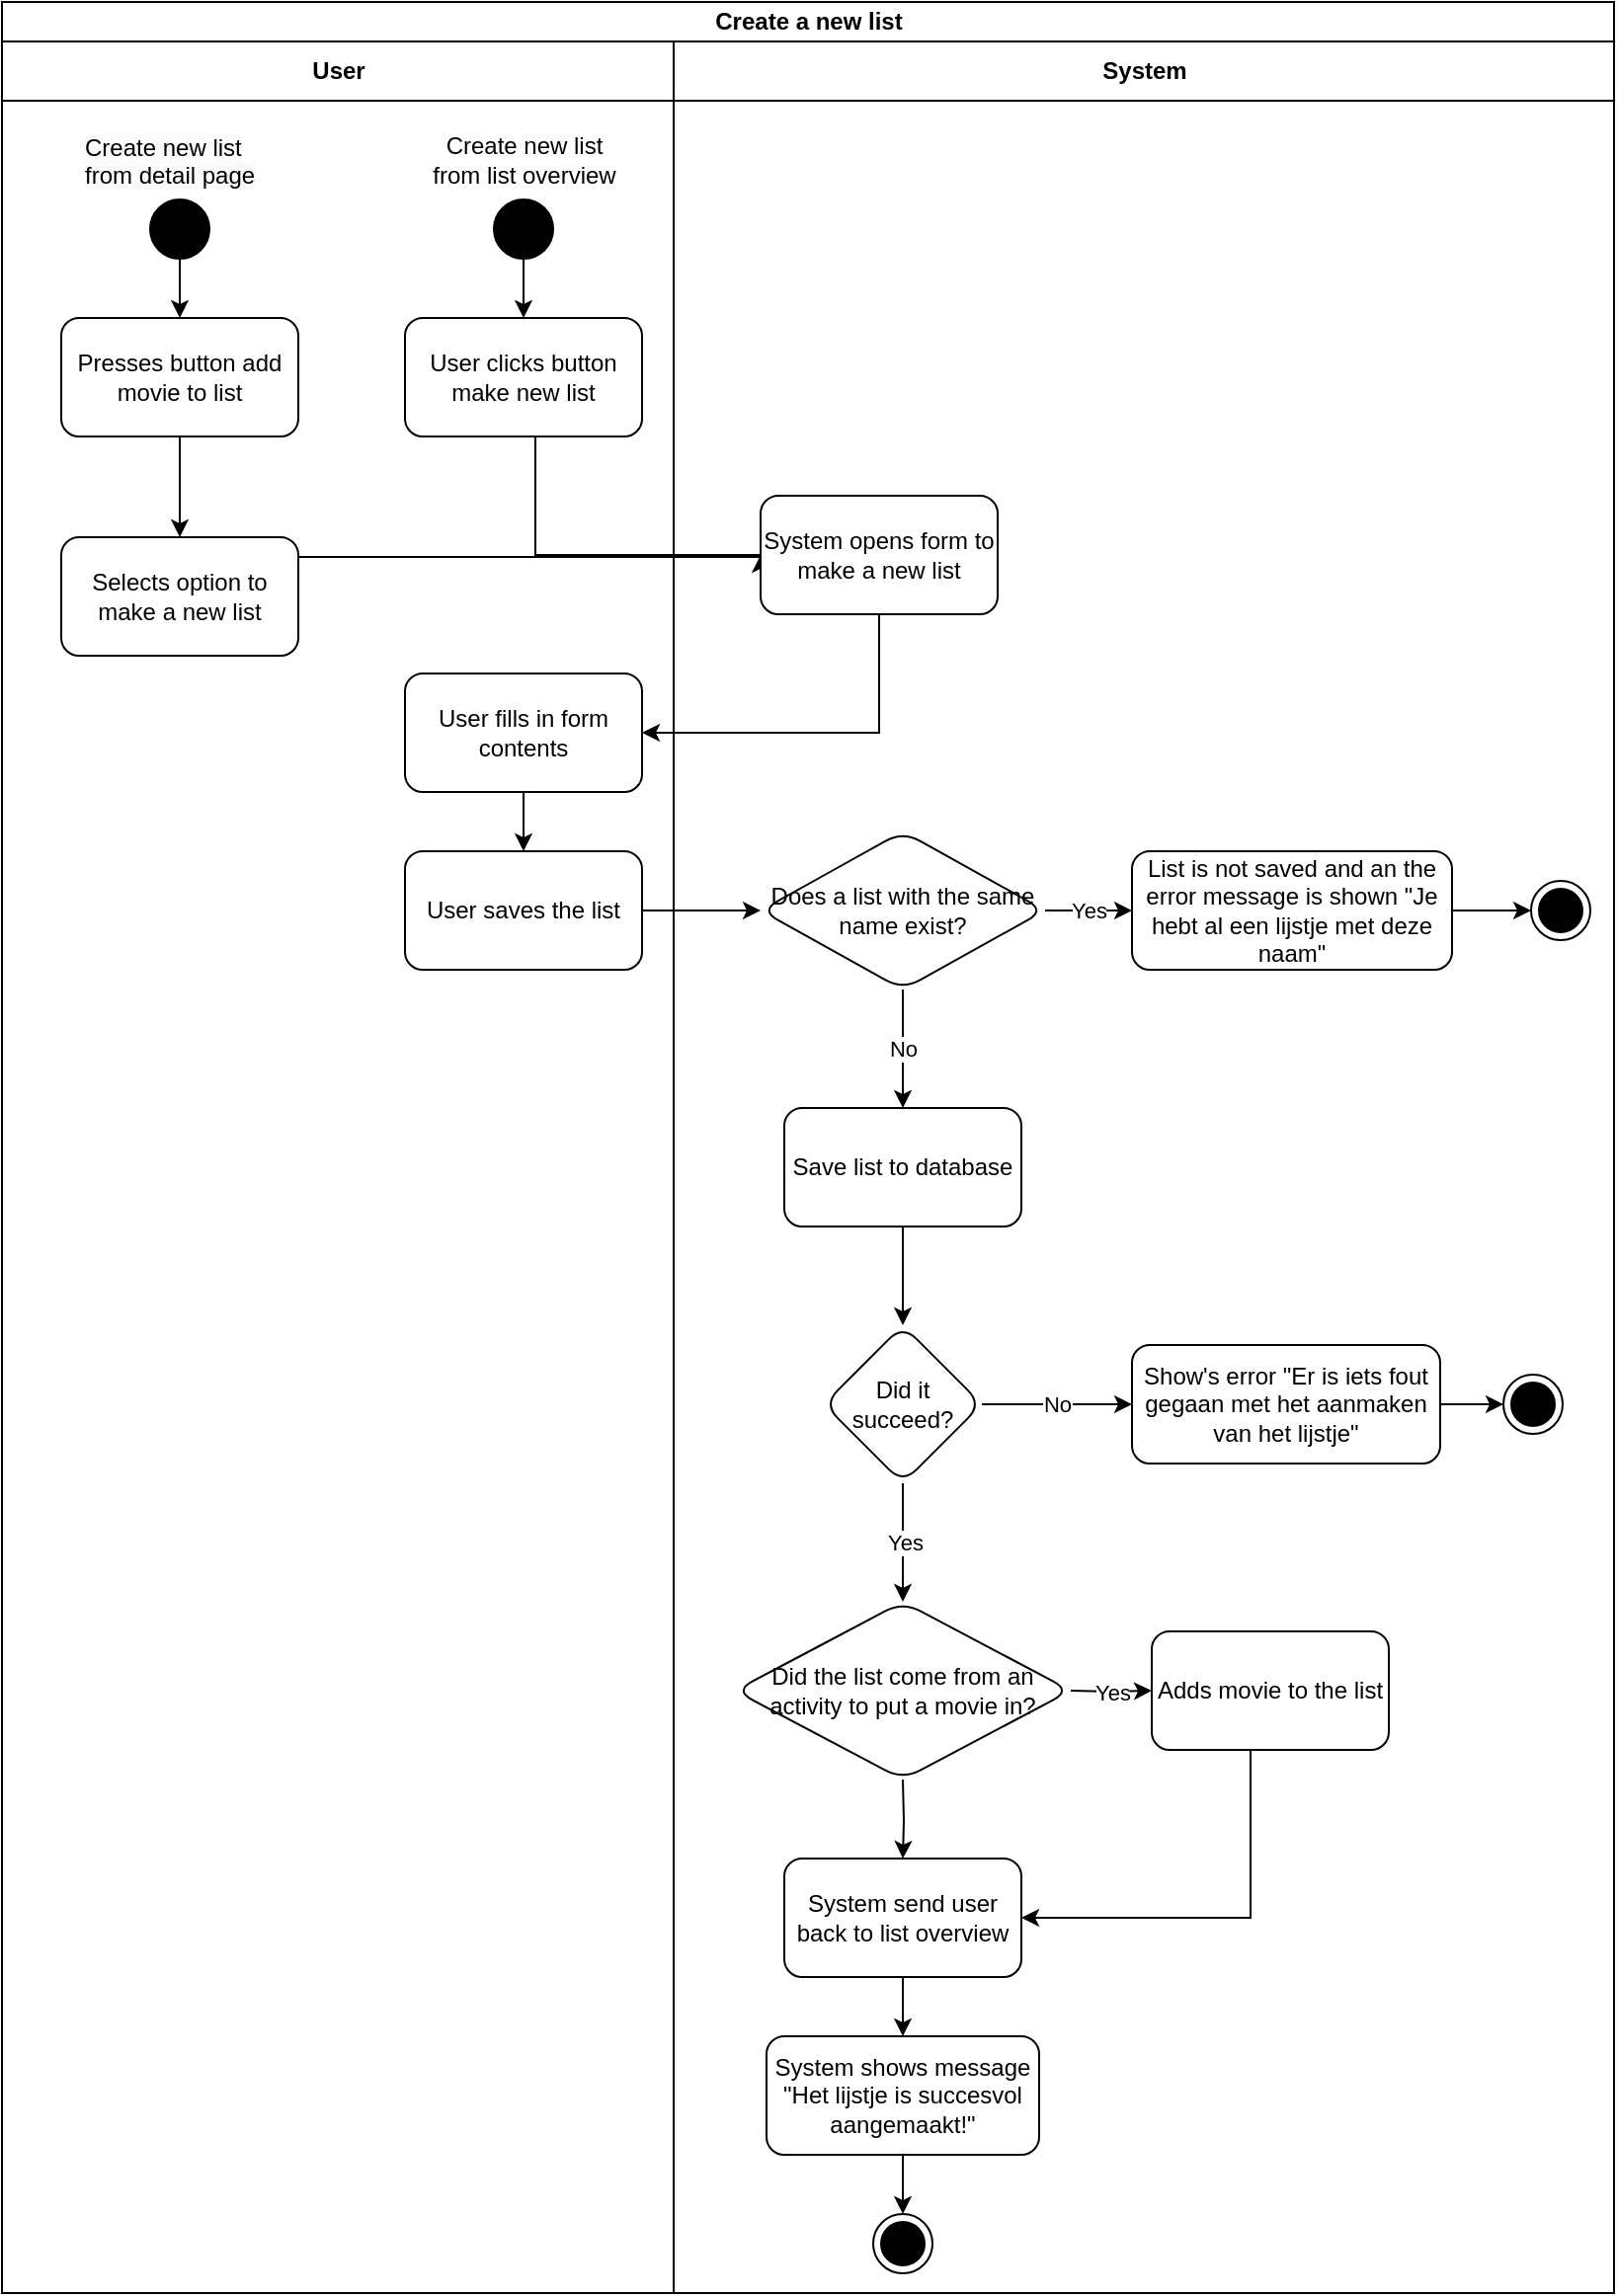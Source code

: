 <mxfile version="20.8.10" type="device"><diagram name="Page-1" id="88FNzlH7hVorsuXvuh3l"><mxGraphModel dx="171" dy="702" grid="1" gridSize="10" guides="1" tooltips="1" connect="1" arrows="1" fold="1" page="1" pageScale="1" pageWidth="827" pageHeight="1169" math="0" shadow="0"><root><mxCell id="0"/><mxCell id="1" parent="0"/><mxCell id="Pp-YgOYDnKA3dIyHWytQ-15" value="Create a new list" style="swimlane;childLayout=stackLayout;resizeParent=1;resizeParentMax=0;startSize=20;html=1;" parent="1" vertex="1"><mxGeometry x="930" y="40" width="816" height="1160" as="geometry"/></mxCell><mxCell id="BjIOUszgqPvBr5kn-ywb-36" value="" style="edgeStyle=orthogonalEdgeStyle;rounded=0;orthogonalLoop=1;jettySize=auto;html=1;entryX=0;entryY=0.5;entryDx=0;entryDy=0;" parent="Pp-YgOYDnKA3dIyHWytQ-15" source="BjIOUszgqPvBr5kn-ywb-31" target="BjIOUszgqPvBr5kn-ywb-3" edge="1"><mxGeometry relative="1" as="geometry"><Array as="points"><mxPoint x="384" y="281"/></Array></mxGeometry></mxCell><mxCell id="Pp-YgOYDnKA3dIyHWytQ-16" value="User" style="swimlane;startSize=30;html=1;" parent="Pp-YgOYDnKA3dIyHWytQ-15" vertex="1"><mxGeometry y="20" width="340" height="1140" as="geometry"/></mxCell><mxCell id="BjIOUszgqPvBr5kn-ywb-1" value="User clicks button make new list" style="rounded=1;whiteSpace=wrap;html=1;" parent="Pp-YgOYDnKA3dIyHWytQ-16" vertex="1"><mxGeometry x="204.0" y="140" width="120" height="60" as="geometry"/></mxCell><mxCell id="BjIOUszgqPvBr5kn-ywb-2" value="&lt;span style=&quot;color: rgb(0, 0, 0); font-family: Helvetica; font-size: 12px; font-style: normal; font-variant-ligatures: normal; font-variant-caps: normal; font-weight: 400; letter-spacing: normal; orphans: 2; text-align: center; text-indent: 0px; text-transform: none; widows: 2; word-spacing: 0px; -webkit-text-stroke-width: 0px; background-color: rgb(251, 251, 251); text-decoration-thickness: initial; text-decoration-style: initial; text-decoration-color: initial; float: none; display: inline !important;&quot;&gt;Create new list from detail page&lt;/span&gt;" style="text;whiteSpace=wrap;html=1;" parent="Pp-YgOYDnKA3dIyHWytQ-16" vertex="1"><mxGeometry x="40.0" y="40" width="100" height="40" as="geometry"/></mxCell><mxCell id="BjIOUszgqPvBr5kn-ywb-24" value="" style="edgeStyle=orthogonalEdgeStyle;rounded=0;orthogonalLoop=1;jettySize=auto;html=1;" parent="Pp-YgOYDnKA3dIyHWytQ-16" source="BjIOUszgqPvBr5kn-ywb-23" target="BjIOUszgqPvBr5kn-ywb-1" edge="1"><mxGeometry relative="1" as="geometry"/></mxCell><mxCell id="BjIOUszgqPvBr5kn-ywb-23" value="" style="ellipse;fillColor=strokeColor;" parent="Pp-YgOYDnKA3dIyHWytQ-16" vertex="1"><mxGeometry x="249.0" y="80" width="30" height="30" as="geometry"/></mxCell><mxCell id="BjIOUszgqPvBr5kn-ywb-25" value="Create new list &lt;br&gt;from list overview" style="text;html=1;align=center;verticalAlign=middle;resizable=0;points=[];autosize=1;strokeColor=none;fillColor=none;" parent="Pp-YgOYDnKA3dIyHWytQ-16" vertex="1"><mxGeometry x="204.0" y="40" width="120" height="40" as="geometry"/></mxCell><mxCell id="BjIOUszgqPvBr5kn-ywb-26" value="" style="ellipse;fillColor=strokeColor;" parent="Pp-YgOYDnKA3dIyHWytQ-16" vertex="1"><mxGeometry x="75.0" y="80" width="30" height="30" as="geometry"/></mxCell><mxCell id="BjIOUszgqPvBr5kn-ywb-29" value="Presses button add movie to list" style="rounded=1;whiteSpace=wrap;html=1;" parent="Pp-YgOYDnKA3dIyHWytQ-16" vertex="1"><mxGeometry x="30.0" y="140" width="120" height="60" as="geometry"/></mxCell><mxCell id="BjIOUszgqPvBr5kn-ywb-30" value="" style="edgeStyle=orthogonalEdgeStyle;rounded=0;orthogonalLoop=1;jettySize=auto;html=1;" parent="Pp-YgOYDnKA3dIyHWytQ-16" source="BjIOUszgqPvBr5kn-ywb-26" target="BjIOUszgqPvBr5kn-ywb-29" edge="1"><mxGeometry relative="1" as="geometry"/></mxCell><mxCell id="BjIOUszgqPvBr5kn-ywb-31" value="Selects option to make a new list" style="whiteSpace=wrap;html=1;rounded=1;" parent="Pp-YgOYDnKA3dIyHWytQ-16" vertex="1"><mxGeometry x="30.0" y="251" width="120" height="60" as="geometry"/></mxCell><mxCell id="BjIOUszgqPvBr5kn-ywb-32" value="" style="edgeStyle=orthogonalEdgeStyle;rounded=0;orthogonalLoop=1;jettySize=auto;html=1;entryX=0.5;entryY=0;entryDx=0;entryDy=0;" parent="Pp-YgOYDnKA3dIyHWytQ-16" source="BjIOUszgqPvBr5kn-ywb-29" target="BjIOUszgqPvBr5kn-ywb-31" edge="1"><mxGeometry relative="1" as="geometry"/></mxCell><mxCell id="BjIOUszgqPvBr5kn-ywb-5" value="User fills in form contents" style="whiteSpace=wrap;html=1;rounded=1;" parent="Pp-YgOYDnKA3dIyHWytQ-16" vertex="1"><mxGeometry x="204" y="320" width="120" height="60" as="geometry"/></mxCell><mxCell id="BjIOUszgqPvBr5kn-ywb-7" value="User saves the list" style="whiteSpace=wrap;html=1;rounded=1;" parent="Pp-YgOYDnKA3dIyHWytQ-16" vertex="1"><mxGeometry x="204" y="410" width="120" height="60" as="geometry"/></mxCell><mxCell id="BjIOUszgqPvBr5kn-ywb-8" value="" style="edgeStyle=orthogonalEdgeStyle;rounded=0;orthogonalLoop=1;jettySize=auto;html=1;" parent="Pp-YgOYDnKA3dIyHWytQ-16" source="BjIOUszgqPvBr5kn-ywb-5" target="BjIOUszgqPvBr5kn-ywb-7" edge="1"><mxGeometry relative="1" as="geometry"/></mxCell><mxCell id="Pp-YgOYDnKA3dIyHWytQ-17" value="System" style="swimlane;startSize=30;html=1;" parent="Pp-YgOYDnKA3dIyHWytQ-15" vertex="1"><mxGeometry x="340" y="20" width="476" height="1140" as="geometry"/></mxCell><mxCell id="BjIOUszgqPvBr5kn-ywb-3" value="System opens form to make a new list" style="whiteSpace=wrap;html=1;rounded=1;" parent="Pp-YgOYDnKA3dIyHWytQ-17" vertex="1"><mxGeometry x="44" y="230" width="120" height="60" as="geometry"/></mxCell><mxCell id="BjIOUszgqPvBr5kn-ywb-9" value="Does a list with the same name exist?" style="rhombus;whiteSpace=wrap;html=1;rounded=1;" parent="Pp-YgOYDnKA3dIyHWytQ-17" vertex="1"><mxGeometry x="44" y="400" width="144" height="80" as="geometry"/></mxCell><mxCell id="BjIOUszgqPvBr5kn-ywb-11" value="List is not saved and an the error message is shown &quot;Je hebt al een lijstje met deze naam&quot;" style="whiteSpace=wrap;html=1;rounded=1;" parent="Pp-YgOYDnKA3dIyHWytQ-17" vertex="1"><mxGeometry x="232" y="410" width="162" height="60" as="geometry"/></mxCell><mxCell id="BjIOUszgqPvBr5kn-ywb-12" value="Yes" style="edgeStyle=orthogonalEdgeStyle;rounded=0;orthogonalLoop=1;jettySize=auto;html=1;" parent="Pp-YgOYDnKA3dIyHWytQ-17" source="BjIOUszgqPvBr5kn-ywb-9" target="BjIOUszgqPvBr5kn-ywb-11" edge="1"><mxGeometry relative="1" as="geometry"/></mxCell><mxCell id="BjIOUszgqPvBr5kn-ywb-15" value="System send user back to list overview" style="whiteSpace=wrap;html=1;rounded=1;" parent="Pp-YgOYDnKA3dIyHWytQ-17" vertex="1"><mxGeometry x="56" y="920" width="120" height="60" as="geometry"/></mxCell><mxCell id="BjIOUszgqPvBr5kn-ywb-17" value="System shows message &quot;Het lijstje is succesvol aangemaakt!&quot;" style="whiteSpace=wrap;html=1;rounded=1;" parent="Pp-YgOYDnKA3dIyHWytQ-17" vertex="1"><mxGeometry x="47" y="1010" width="138" height="60" as="geometry"/></mxCell><mxCell id="BjIOUszgqPvBr5kn-ywb-18" value="" style="edgeStyle=orthogonalEdgeStyle;rounded=0;orthogonalLoop=1;jettySize=auto;html=1;" parent="Pp-YgOYDnKA3dIyHWytQ-17" source="BjIOUszgqPvBr5kn-ywb-15" target="BjIOUszgqPvBr5kn-ywb-17" edge="1"><mxGeometry relative="1" as="geometry"/></mxCell><mxCell id="BjIOUszgqPvBr5kn-ywb-19" value="" style="ellipse;html=1;shape=endState;fillColor=strokeColor;" parent="Pp-YgOYDnKA3dIyHWytQ-17" vertex="1"><mxGeometry x="434" y="425" width="30" height="30" as="geometry"/></mxCell><mxCell id="BjIOUszgqPvBr5kn-ywb-20" value="" style="edgeStyle=orthogonalEdgeStyle;rounded=0;orthogonalLoop=1;jettySize=auto;html=1;" parent="Pp-YgOYDnKA3dIyHWytQ-17" source="BjIOUszgqPvBr5kn-ywb-11" target="BjIOUszgqPvBr5kn-ywb-19" edge="1"><mxGeometry relative="1" as="geometry"/></mxCell><mxCell id="BjIOUszgqPvBr5kn-ywb-21" value="" style="ellipse;html=1;shape=endState;fillColor=strokeColor;" parent="Pp-YgOYDnKA3dIyHWytQ-17" vertex="1"><mxGeometry x="101" y="1100" width="30" height="30" as="geometry"/></mxCell><mxCell id="BjIOUszgqPvBr5kn-ywb-22" value="" style="edgeStyle=orthogonalEdgeStyle;rounded=0;orthogonalLoop=1;jettySize=auto;html=1;" parent="Pp-YgOYDnKA3dIyHWytQ-17" source="BjIOUszgqPvBr5kn-ywb-17" target="BjIOUszgqPvBr5kn-ywb-21" edge="1"><mxGeometry relative="1" as="geometry"/></mxCell><mxCell id="BjIOUszgqPvBr5kn-ywb-45" value="" style="edgeStyle=orthogonalEdgeStyle;rounded=0;orthogonalLoop=1;jettySize=auto;html=1;" parent="Pp-YgOYDnKA3dIyHWytQ-17" target="BjIOUszgqPvBr5kn-ywb-15" edge="1"><mxGeometry relative="1" as="geometry"><mxPoint x="116" y="880" as="sourcePoint"/></mxGeometry></mxCell><mxCell id="BjIOUszgqPvBr5kn-ywb-37" value="Did the list come from an activity to put a movie in?" style="rhombus;whiteSpace=wrap;html=1;rounded=1;" parent="Pp-YgOYDnKA3dIyHWytQ-17" vertex="1"><mxGeometry x="31" y="790" width="170" height="90" as="geometry"/></mxCell><mxCell id="BjIOUszgqPvBr5kn-ywb-39" value="Save list to database" style="whiteSpace=wrap;html=1;rounded=1;" parent="Pp-YgOYDnKA3dIyHWytQ-17" vertex="1"><mxGeometry x="56" y="540" width="120" height="60" as="geometry"/></mxCell><mxCell id="BjIOUszgqPvBr5kn-ywb-40" value="No" style="edgeStyle=orthogonalEdgeStyle;rounded=0;orthogonalLoop=1;jettySize=auto;html=1;" parent="Pp-YgOYDnKA3dIyHWytQ-17" source="BjIOUszgqPvBr5kn-ywb-9" target="BjIOUszgqPvBr5kn-ywb-39" edge="1"><mxGeometry relative="1" as="geometry"/></mxCell><mxCell id="BjIOUszgqPvBr5kn-ywb-44" style="edgeStyle=orthogonalEdgeStyle;rounded=0;orthogonalLoop=1;jettySize=auto;html=1;entryX=1;entryY=0.5;entryDx=0;entryDy=0;" parent="Pp-YgOYDnKA3dIyHWytQ-17" source="BjIOUszgqPvBr5kn-ywb-42" target="BjIOUszgqPvBr5kn-ywb-15" edge="1"><mxGeometry relative="1" as="geometry"><Array as="points"><mxPoint x="292" y="950"/></Array></mxGeometry></mxCell><mxCell id="BjIOUszgqPvBr5kn-ywb-42" value="Adds movie to the list" style="whiteSpace=wrap;html=1;rounded=1;" parent="Pp-YgOYDnKA3dIyHWytQ-17" vertex="1"><mxGeometry x="242" y="805" width="120" height="60" as="geometry"/></mxCell><mxCell id="BjIOUszgqPvBr5kn-ywb-43" value="Yes" style="edgeStyle=orthogonalEdgeStyle;rounded=0;orthogonalLoop=1;jettySize=auto;html=1;" parent="Pp-YgOYDnKA3dIyHWytQ-17" target="BjIOUszgqPvBr5kn-ywb-42" edge="1"><mxGeometry relative="1" as="geometry"><mxPoint x="201" y="835" as="sourcePoint"/></mxGeometry></mxCell><mxCell id="BjIOUszgqPvBr5kn-ywb-51" value="Yes" style="edgeStyle=orthogonalEdgeStyle;rounded=0;orthogonalLoop=1;jettySize=auto;html=1;" parent="Pp-YgOYDnKA3dIyHWytQ-17" source="BjIOUszgqPvBr5kn-ywb-47" edge="1"><mxGeometry relative="1" as="geometry"><mxPoint x="116" y="790" as="targetPoint"/></mxGeometry></mxCell><mxCell id="BjIOUszgqPvBr5kn-ywb-47" value="Did it succeed?" style="rhombus;whiteSpace=wrap;html=1;rounded=1;" parent="Pp-YgOYDnKA3dIyHWytQ-17" vertex="1"><mxGeometry x="76" y="650" width="80" height="80" as="geometry"/></mxCell><mxCell id="BjIOUszgqPvBr5kn-ywb-48" value="" style="edgeStyle=orthogonalEdgeStyle;rounded=0;orthogonalLoop=1;jettySize=auto;html=1;" parent="Pp-YgOYDnKA3dIyHWytQ-17" source="BjIOUszgqPvBr5kn-ywb-39" target="BjIOUszgqPvBr5kn-ywb-47" edge="1"><mxGeometry relative="1" as="geometry"/></mxCell><mxCell id="BjIOUszgqPvBr5kn-ywb-49" value="Show's error &quot;Er is iets fout gegaan met het aanmaken van het lijstje&quot;" style="whiteSpace=wrap;html=1;rounded=1;" parent="Pp-YgOYDnKA3dIyHWytQ-17" vertex="1"><mxGeometry x="232" y="660" width="156" height="60" as="geometry"/></mxCell><mxCell id="BjIOUszgqPvBr5kn-ywb-50" value="No" style="edgeStyle=orthogonalEdgeStyle;rounded=0;orthogonalLoop=1;jettySize=auto;html=1;" parent="Pp-YgOYDnKA3dIyHWytQ-17" source="BjIOUszgqPvBr5kn-ywb-47" target="BjIOUszgqPvBr5kn-ywb-49" edge="1"><mxGeometry relative="1" as="geometry"/></mxCell><mxCell id="BjIOUszgqPvBr5kn-ywb-53" value="" style="edgeStyle=orthogonalEdgeStyle;rounded=0;orthogonalLoop=1;jettySize=auto;html=1;endArrow=none;endFill=0;startArrow=classic;startFill=1;" parent="Pp-YgOYDnKA3dIyHWytQ-17" source="BjIOUszgqPvBr5kn-ywb-52" target="BjIOUszgqPvBr5kn-ywb-49" edge="1"><mxGeometry relative="1" as="geometry"/></mxCell><mxCell id="BjIOUszgqPvBr5kn-ywb-52" value="" style="ellipse;html=1;shape=endState;fillColor=strokeColor;" parent="Pp-YgOYDnKA3dIyHWytQ-17" vertex="1"><mxGeometry x="420" y="675" width="30" height="30" as="geometry"/></mxCell><mxCell id="BjIOUszgqPvBr5kn-ywb-6" value="" style="edgeStyle=orthogonalEdgeStyle;rounded=0;orthogonalLoop=1;jettySize=auto;html=1;exitX=0.5;exitY=1;exitDx=0;exitDy=0;" parent="Pp-YgOYDnKA3dIyHWytQ-15" source="BjIOUszgqPvBr5kn-ywb-3" target="BjIOUszgqPvBr5kn-ywb-5" edge="1"><mxGeometry relative="1" as="geometry"><Array as="points"><mxPoint x="444" y="370"/></Array></mxGeometry></mxCell><mxCell id="BjIOUszgqPvBr5kn-ywb-10" value="" style="edgeStyle=orthogonalEdgeStyle;rounded=0;orthogonalLoop=1;jettySize=auto;html=1;" parent="Pp-YgOYDnKA3dIyHWytQ-15" source="BjIOUszgqPvBr5kn-ywb-7" target="BjIOUszgqPvBr5kn-ywb-9" edge="1"><mxGeometry relative="1" as="geometry"/></mxCell><mxCell id="1LZ2wwXbfo7vvAAWzF5q-1" style="edgeStyle=orthogonalEdgeStyle;rounded=0;orthogonalLoop=1;jettySize=auto;html=1;entryX=0;entryY=0.5;entryDx=0;entryDy=0;endArrow=none;endFill=0;" edge="1" parent="Pp-YgOYDnKA3dIyHWytQ-15" source="BjIOUszgqPvBr5kn-ywb-1" target="BjIOUszgqPvBr5kn-ywb-3"><mxGeometry relative="1" as="geometry"><Array as="points"><mxPoint x="270" y="280"/></Array></mxGeometry></mxCell></root></mxGraphModel></diagram></mxfile>